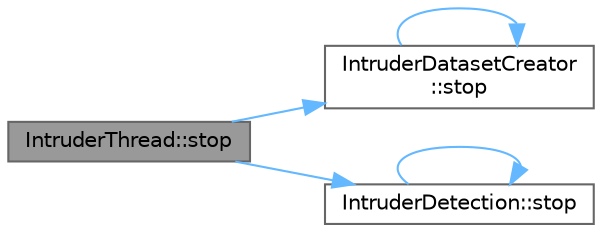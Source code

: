 digraph "IntruderThread::stop"
{
 // LATEX_PDF_SIZE
  bgcolor="transparent";
  edge [fontname=Helvetica,fontsize=10,labelfontname=Helvetica,labelfontsize=10];
  node [fontname=Helvetica,fontsize=10,shape=box,height=0.2,width=0.4];
  rankdir="LR";
  Node1 [label="IntruderThread::stop",height=0.2,width=0.4,color="gray40", fillcolor="grey60", style="filled", fontcolor="black",tooltip=" "];
  Node1 -> Node2 [color="steelblue1",style="solid"];
  Node2 [label="IntruderDatasetCreator\l::stop",height=0.2,width=0.4,color="grey40", fillcolor="white", style="filled",URL="$class_intruder_dataset_creator.html#a30367789143221e7d4144c953700b900",tooltip=" "];
  Node2 -> Node2 [color="steelblue1",style="solid"];
  Node1 -> Node3 [color="steelblue1",style="solid"];
  Node3 [label="IntruderDetection::stop",height=0.2,width=0.4,color="grey40", fillcolor="white", style="filled",URL="$class_intruder_detection.html#a7ca7019eb7f23361b0a8ac3d8cdcc529",tooltip=" "];
  Node3 -> Node3 [color="steelblue1",style="solid"];
}
